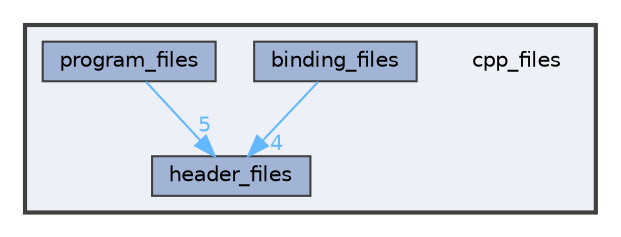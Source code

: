 digraph "cpp_files"
{
 // LATEX_PDF_SIZE
  bgcolor="transparent";
  edge [fontname=Helvetica,fontsize=10,labelfontname=Helvetica,labelfontsize=10];
  node [fontname=Helvetica,fontsize=10,shape=box,height=0.2,width=0.4];
  compound=true
  subgraph clusterdir_6e5c7e74993d3e57a5e2fc31dd7ad607 {
    graph [ bgcolor="#edf0f7", pencolor="grey25", label="", fontname=Helvetica,fontsize=10 style="filled,bold", URL="dir_6e5c7e74993d3e57a5e2fc31dd7ad607.html",tooltip=""]
    dir_6e5c7e74993d3e57a5e2fc31dd7ad607 [shape=plaintext, label="cpp_files"];
  dir_1085ca04a155bafabf9e70f97ff4518c [label="binding_files", fillcolor="#a2b4d6", color="grey25", style="filled", URL="dir_1085ca04a155bafabf9e70f97ff4518c.html",tooltip=""];
  dir_f5301862775c2b828cec0a06d63dbecb [label="header_files", fillcolor="#a2b4d6", color="grey25", style="filled", URL="dir_f5301862775c2b828cec0a06d63dbecb.html",tooltip=""];
  dir_40d528af6018b717ee660080498af242 [label="program_files", fillcolor="#a2b4d6", color="grey25", style="filled", URL="dir_40d528af6018b717ee660080498af242.html",tooltip=""];
  }
  dir_1085ca04a155bafabf9e70f97ff4518c->dir_f5301862775c2b828cec0a06d63dbecb [headlabel="4", labeldistance=1.5 headhref="dir_000000_000003.html" href="dir_000000_000003.html" color="steelblue1" fontcolor="steelblue1"];
  dir_40d528af6018b717ee660080498af242->dir_f5301862775c2b828cec0a06d63dbecb [headlabel="5", labeldistance=1.5 headhref="dir_000004_000003.html" href="dir_000004_000003.html" color="steelblue1" fontcolor="steelblue1"];
}
